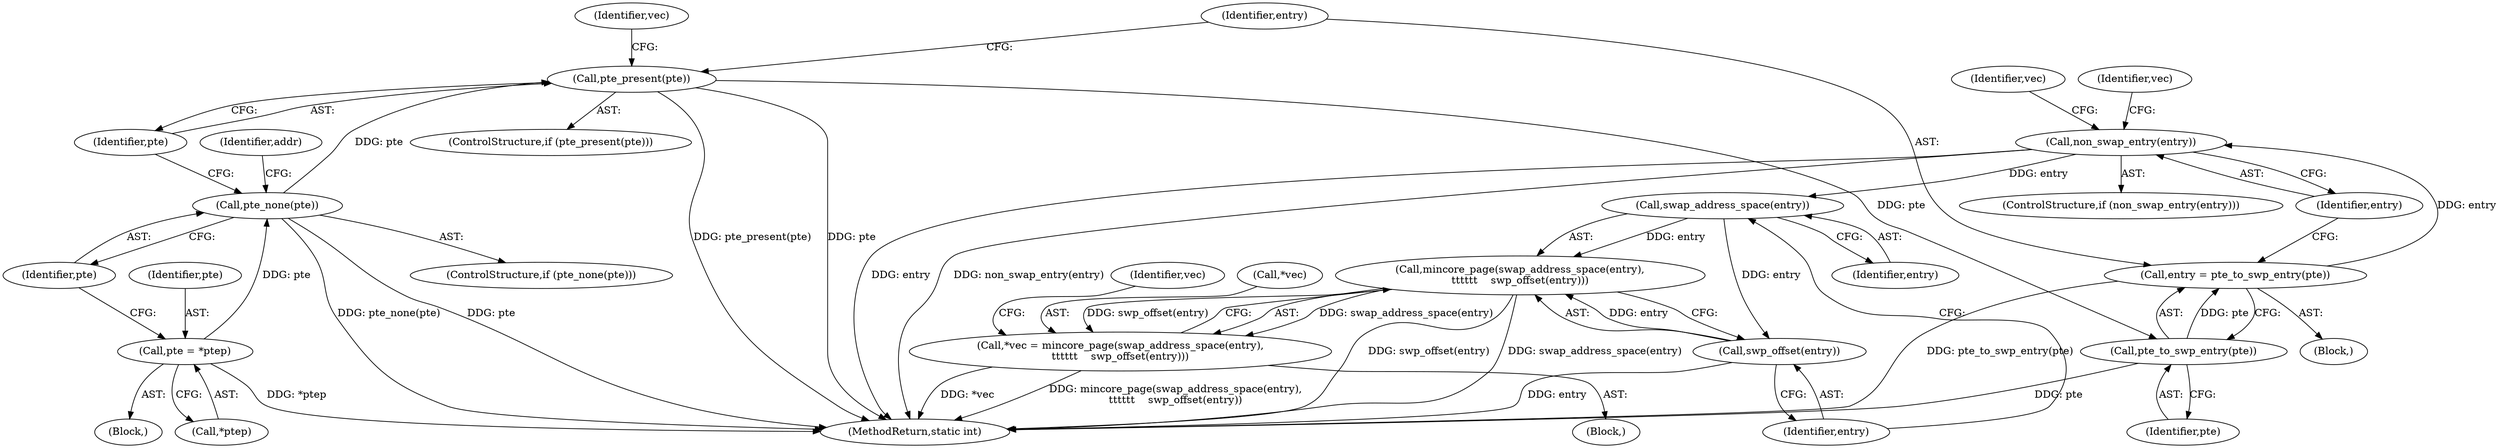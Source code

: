 digraph "1_linux_574823bfab82d9d8fa47f422778043fbb4b4f50e_1@del" {
"1000207" [label="(Call,non_swap_entry(entry))"];
"1000202" [label="(Call,entry = pte_to_swp_entry(pte))"];
"1000204" [label="(Call,pte_to_swp_entry(pte))"];
"1000193" [label="(Call,pte_present(pte))"];
"1000182" [label="(Call,pte_none(pte))"];
"1000177" [label="(Call,pte = *ptep)"];
"1000220" [label="(Call,swap_address_space(entry))"];
"1000219" [label="(Call,mincore_page(swap_address_space(entry),\n\t\t\t\t\t\t    swp_offset(entry)))"];
"1000216" [label="(Call,*vec = mincore_page(swap_address_space(entry),\n\t\t\t\t\t\t    swp_offset(entry)))"];
"1000222" [label="(Call,swp_offset(entry))"];
"1000215" [label="(Block,)"];
"1000218" [label="(Identifier,vec)"];
"1000240" [label="(MethodReturn,static int)"];
"1000203" [label="(Identifier,entry)"];
"1000206" [label="(ControlStructure,if (non_swap_entry(entry)))"];
"1000177" [label="(Call,pte = *ptep)"];
"1000181" [label="(ControlStructure,if (pte_none(pte)))"];
"1000185" [label="(Identifier,addr)"];
"1000221" [label="(Identifier,entry)"];
"1000219" [label="(Call,mincore_page(swap_address_space(entry),\n\t\t\t\t\t\t    swp_offset(entry)))"];
"1000197" [label="(Identifier,vec)"];
"1000178" [label="(Identifier,pte)"];
"1000193" [label="(Call,pte_present(pte))"];
"1000208" [label="(Identifier,entry)"];
"1000192" [label="(ControlStructure,if (pte_present(pte)))"];
"1000202" [label="(Call,entry = pte_to_swp_entry(pte))"];
"1000194" [label="(Identifier,pte)"];
"1000183" [label="(Identifier,pte)"];
"1000205" [label="(Identifier,pte)"];
"1000182" [label="(Call,pte_none(pte))"];
"1000223" [label="(Identifier,entry)"];
"1000225" [label="(Identifier,vec)"];
"1000220" [label="(Call,swap_address_space(entry))"];
"1000175" [label="(Block,)"];
"1000217" [label="(Call,*vec)"];
"1000200" [label="(Block,)"];
"1000207" [label="(Call,non_swap_entry(entry))"];
"1000204" [label="(Call,pte_to_swp_entry(pte))"];
"1000212" [label="(Identifier,vec)"];
"1000222" [label="(Call,swp_offset(entry))"];
"1000216" [label="(Call,*vec = mincore_page(swap_address_space(entry),\n\t\t\t\t\t\t    swp_offset(entry)))"];
"1000179" [label="(Call,*ptep)"];
"1000207" -> "1000206"  [label="AST: "];
"1000207" -> "1000208"  [label="CFG: "];
"1000208" -> "1000207"  [label="AST: "];
"1000212" -> "1000207"  [label="CFG: "];
"1000218" -> "1000207"  [label="CFG: "];
"1000207" -> "1000240"  [label="DDG: entry"];
"1000207" -> "1000240"  [label="DDG: non_swap_entry(entry)"];
"1000202" -> "1000207"  [label="DDG: entry"];
"1000207" -> "1000220"  [label="DDG: entry"];
"1000202" -> "1000200"  [label="AST: "];
"1000202" -> "1000204"  [label="CFG: "];
"1000203" -> "1000202"  [label="AST: "];
"1000204" -> "1000202"  [label="AST: "];
"1000208" -> "1000202"  [label="CFG: "];
"1000202" -> "1000240"  [label="DDG: pte_to_swp_entry(pte)"];
"1000204" -> "1000202"  [label="DDG: pte"];
"1000204" -> "1000205"  [label="CFG: "];
"1000205" -> "1000204"  [label="AST: "];
"1000204" -> "1000240"  [label="DDG: pte"];
"1000193" -> "1000204"  [label="DDG: pte"];
"1000193" -> "1000192"  [label="AST: "];
"1000193" -> "1000194"  [label="CFG: "];
"1000194" -> "1000193"  [label="AST: "];
"1000197" -> "1000193"  [label="CFG: "];
"1000203" -> "1000193"  [label="CFG: "];
"1000193" -> "1000240"  [label="DDG: pte"];
"1000193" -> "1000240"  [label="DDG: pte_present(pte)"];
"1000182" -> "1000193"  [label="DDG: pte"];
"1000182" -> "1000181"  [label="AST: "];
"1000182" -> "1000183"  [label="CFG: "];
"1000183" -> "1000182"  [label="AST: "];
"1000185" -> "1000182"  [label="CFG: "];
"1000194" -> "1000182"  [label="CFG: "];
"1000182" -> "1000240"  [label="DDG: pte_none(pte)"];
"1000182" -> "1000240"  [label="DDG: pte"];
"1000177" -> "1000182"  [label="DDG: pte"];
"1000177" -> "1000175"  [label="AST: "];
"1000177" -> "1000179"  [label="CFG: "];
"1000178" -> "1000177"  [label="AST: "];
"1000179" -> "1000177"  [label="AST: "];
"1000183" -> "1000177"  [label="CFG: "];
"1000177" -> "1000240"  [label="DDG: *ptep"];
"1000220" -> "1000219"  [label="AST: "];
"1000220" -> "1000221"  [label="CFG: "];
"1000221" -> "1000220"  [label="AST: "];
"1000223" -> "1000220"  [label="CFG: "];
"1000220" -> "1000219"  [label="DDG: entry"];
"1000220" -> "1000222"  [label="DDG: entry"];
"1000219" -> "1000216"  [label="AST: "];
"1000219" -> "1000222"  [label="CFG: "];
"1000222" -> "1000219"  [label="AST: "];
"1000216" -> "1000219"  [label="CFG: "];
"1000219" -> "1000240"  [label="DDG: swp_offset(entry)"];
"1000219" -> "1000240"  [label="DDG: swap_address_space(entry)"];
"1000219" -> "1000216"  [label="DDG: swap_address_space(entry)"];
"1000219" -> "1000216"  [label="DDG: swp_offset(entry)"];
"1000222" -> "1000219"  [label="DDG: entry"];
"1000216" -> "1000215"  [label="AST: "];
"1000217" -> "1000216"  [label="AST: "];
"1000225" -> "1000216"  [label="CFG: "];
"1000216" -> "1000240"  [label="DDG: mincore_page(swap_address_space(entry),\n\t\t\t\t\t\t    swp_offset(entry))"];
"1000216" -> "1000240"  [label="DDG: *vec"];
"1000222" -> "1000223"  [label="CFG: "];
"1000223" -> "1000222"  [label="AST: "];
"1000222" -> "1000240"  [label="DDG: entry"];
}
